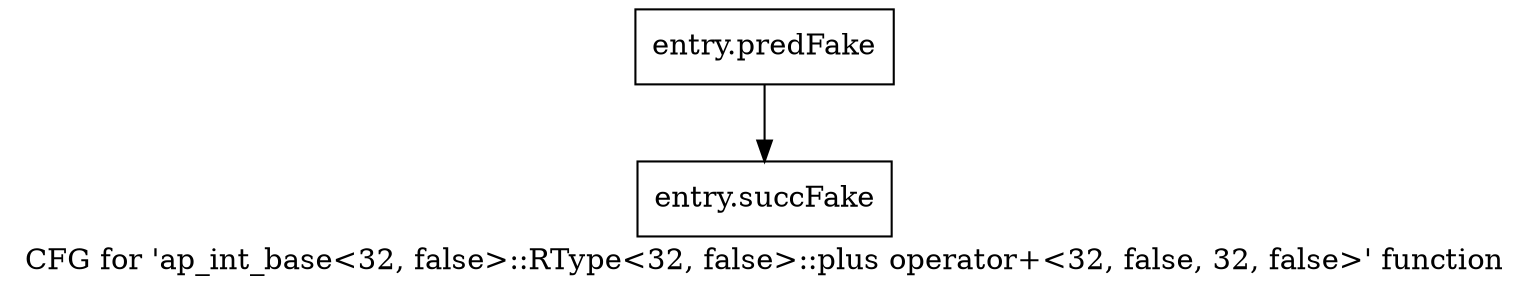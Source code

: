digraph "CFG for 'ap_int_base\<32, false\>::RType\<32, false\>::plus operator+\<32, false, 32, false\>' function" {
	label="CFG for 'ap_int_base\<32, false\>::RType\<32, false\>::plus operator+\<32, false, 32, false\>' function";

	Node0x59ae480 [shape=record,filename="",linenumber="",label="{entry.predFake}"];
	Node0x59ae480 -> Node0x5ad5c50[ callList="" memoryops="" filename="/home/omerfaruk/tools/Xilinx/Vitis_HLS/2023.2/include/etc/ap_int_base.h" execusionnum="0"];
	Node0x5ad5c50 [shape=record,filename="/home/omerfaruk/tools/Xilinx/Vitis_HLS/2023.2/include/etc/ap_int_base.h",linenumber="1491",label="{entry.succFake}"];
}
